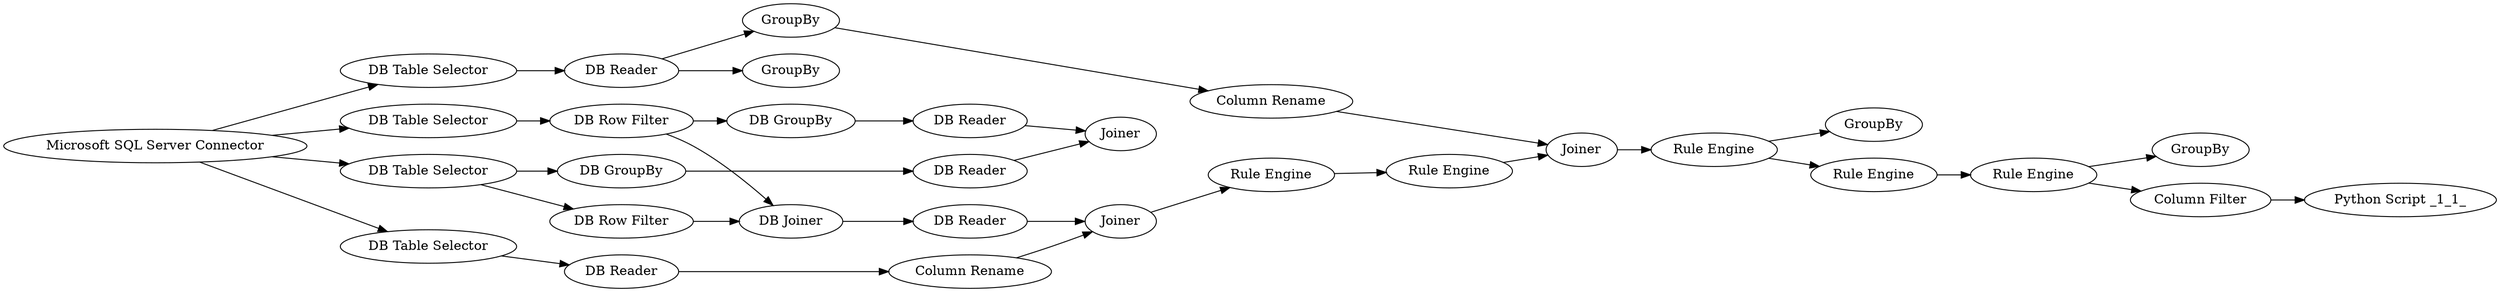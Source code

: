 digraph {
	"1354466474846242700_165" [label=GroupBy]
	"1354466474846242700_155" [label="Column Rename"]
	"1354466474846242700_166" [label="Rule Engine"]
	"1354466474846242700_150" [label="DB Reader"]
	"1354466474846242700_151" [label="DB Table Selector"]
	"1354466474846242700_103" [label="Microsoft SQL Server Connector"]
	"1354466474846242700_159" [label="Column Rename"]
	"1354466474846242700_162" [label="Rule Engine"]
	"1354466474846242700_143" [label="DB Joiner"]
	"1354466474846242700_173" [label="DB GroupBy"]
	"1354466474846242700_153" [label="DB Reader"]
	"1354466474846242700_171" [label=GroupBy]
	"1354466474846242700_154" [label=Joiner]
	"1354466474846242700_124" [label="DB Table Selector"]
	"1354466474846242700_116" [label="DB Row Filter"]
	"1354466474846242700_175" [label=Joiner]
	"1354466474846242700_170" [label=GroupBy]
	"1354466474846242700_161" [label="Rule Engine"]
	"1354466474846242700_141" [label="DB Reader"]
	"1354466474846242700_172" [label="DB Reader"]
	"1354466474846242700_168" [label="Column Filter"]
	"1354466474846242700_140" [label="DB Table Selector"]
	"1354466474846242700_160" [label=GroupBy]
	"1354466474846242700_110" [label="DB Table Selector"]
	"1354466474846242700_158" [label="Rule Engine"]
	"1354466474846242700_174" [label="DB Reader"]
	"1354466474846242700_167" [label="Python Script _1_1_"]
	"1354466474846242700_142" [label="DB Row Filter"]
	"1354466474846242700_157" [label=Joiner]
	"1354466474846242700_146" [label="DB GroupBy"]
	"1354466474846242700_169" [label="Rule Engine"]
	"1354466474846242700_124" -> "1354466474846242700_150"
	"1354466474846242700_169" -> "1354466474846242700_170"
	"1354466474846242700_103" -> "1354466474846242700_124"
	"1354466474846242700_140" -> "1354466474846242700_173"
	"1354466474846242700_160" -> "1354466474846242700_159"
	"1354466474846242700_146" -> "1354466474846242700_172"
	"1354466474846242700_103" -> "1354466474846242700_110"
	"1354466474846242700_158" -> "1354466474846242700_157"
	"1354466474846242700_168" -> "1354466474846242700_167"
	"1354466474846242700_151" -> "1354466474846242700_153"
	"1354466474846242700_141" -> "1354466474846242700_154"
	"1354466474846242700_174" -> "1354466474846242700_175"
	"1354466474846242700_162" -> "1354466474846242700_166"
	"1354466474846242700_142" -> "1354466474846242700_143"
	"1354466474846242700_161" -> "1354466474846242700_158"
	"1354466474846242700_159" -> "1354466474846242700_157"
	"1354466474846242700_116" -> "1354466474846242700_143"
	"1354466474846242700_140" -> "1354466474846242700_142"
	"1354466474846242700_157" -> "1354466474846242700_162"
	"1354466474846242700_153" -> "1354466474846242700_155"
	"1354466474846242700_166" -> "1354466474846242700_169"
	"1354466474846242700_155" -> "1354466474846242700_154"
	"1354466474846242700_143" -> "1354466474846242700_141"
	"1354466474846242700_162" -> "1354466474846242700_165"
	"1354466474846242700_154" -> "1354466474846242700_161"
	"1354466474846242700_116" -> "1354466474846242700_146"
	"1354466474846242700_150" -> "1354466474846242700_160"
	"1354466474846242700_172" -> "1354466474846242700_175"
	"1354466474846242700_150" -> "1354466474846242700_171"
	"1354466474846242700_110" -> "1354466474846242700_116"
	"1354466474846242700_169" -> "1354466474846242700_168"
	"1354466474846242700_103" -> "1354466474846242700_151"
	"1354466474846242700_103" -> "1354466474846242700_140"
	"1354466474846242700_173" -> "1354466474846242700_174"
	rankdir=LR
}
